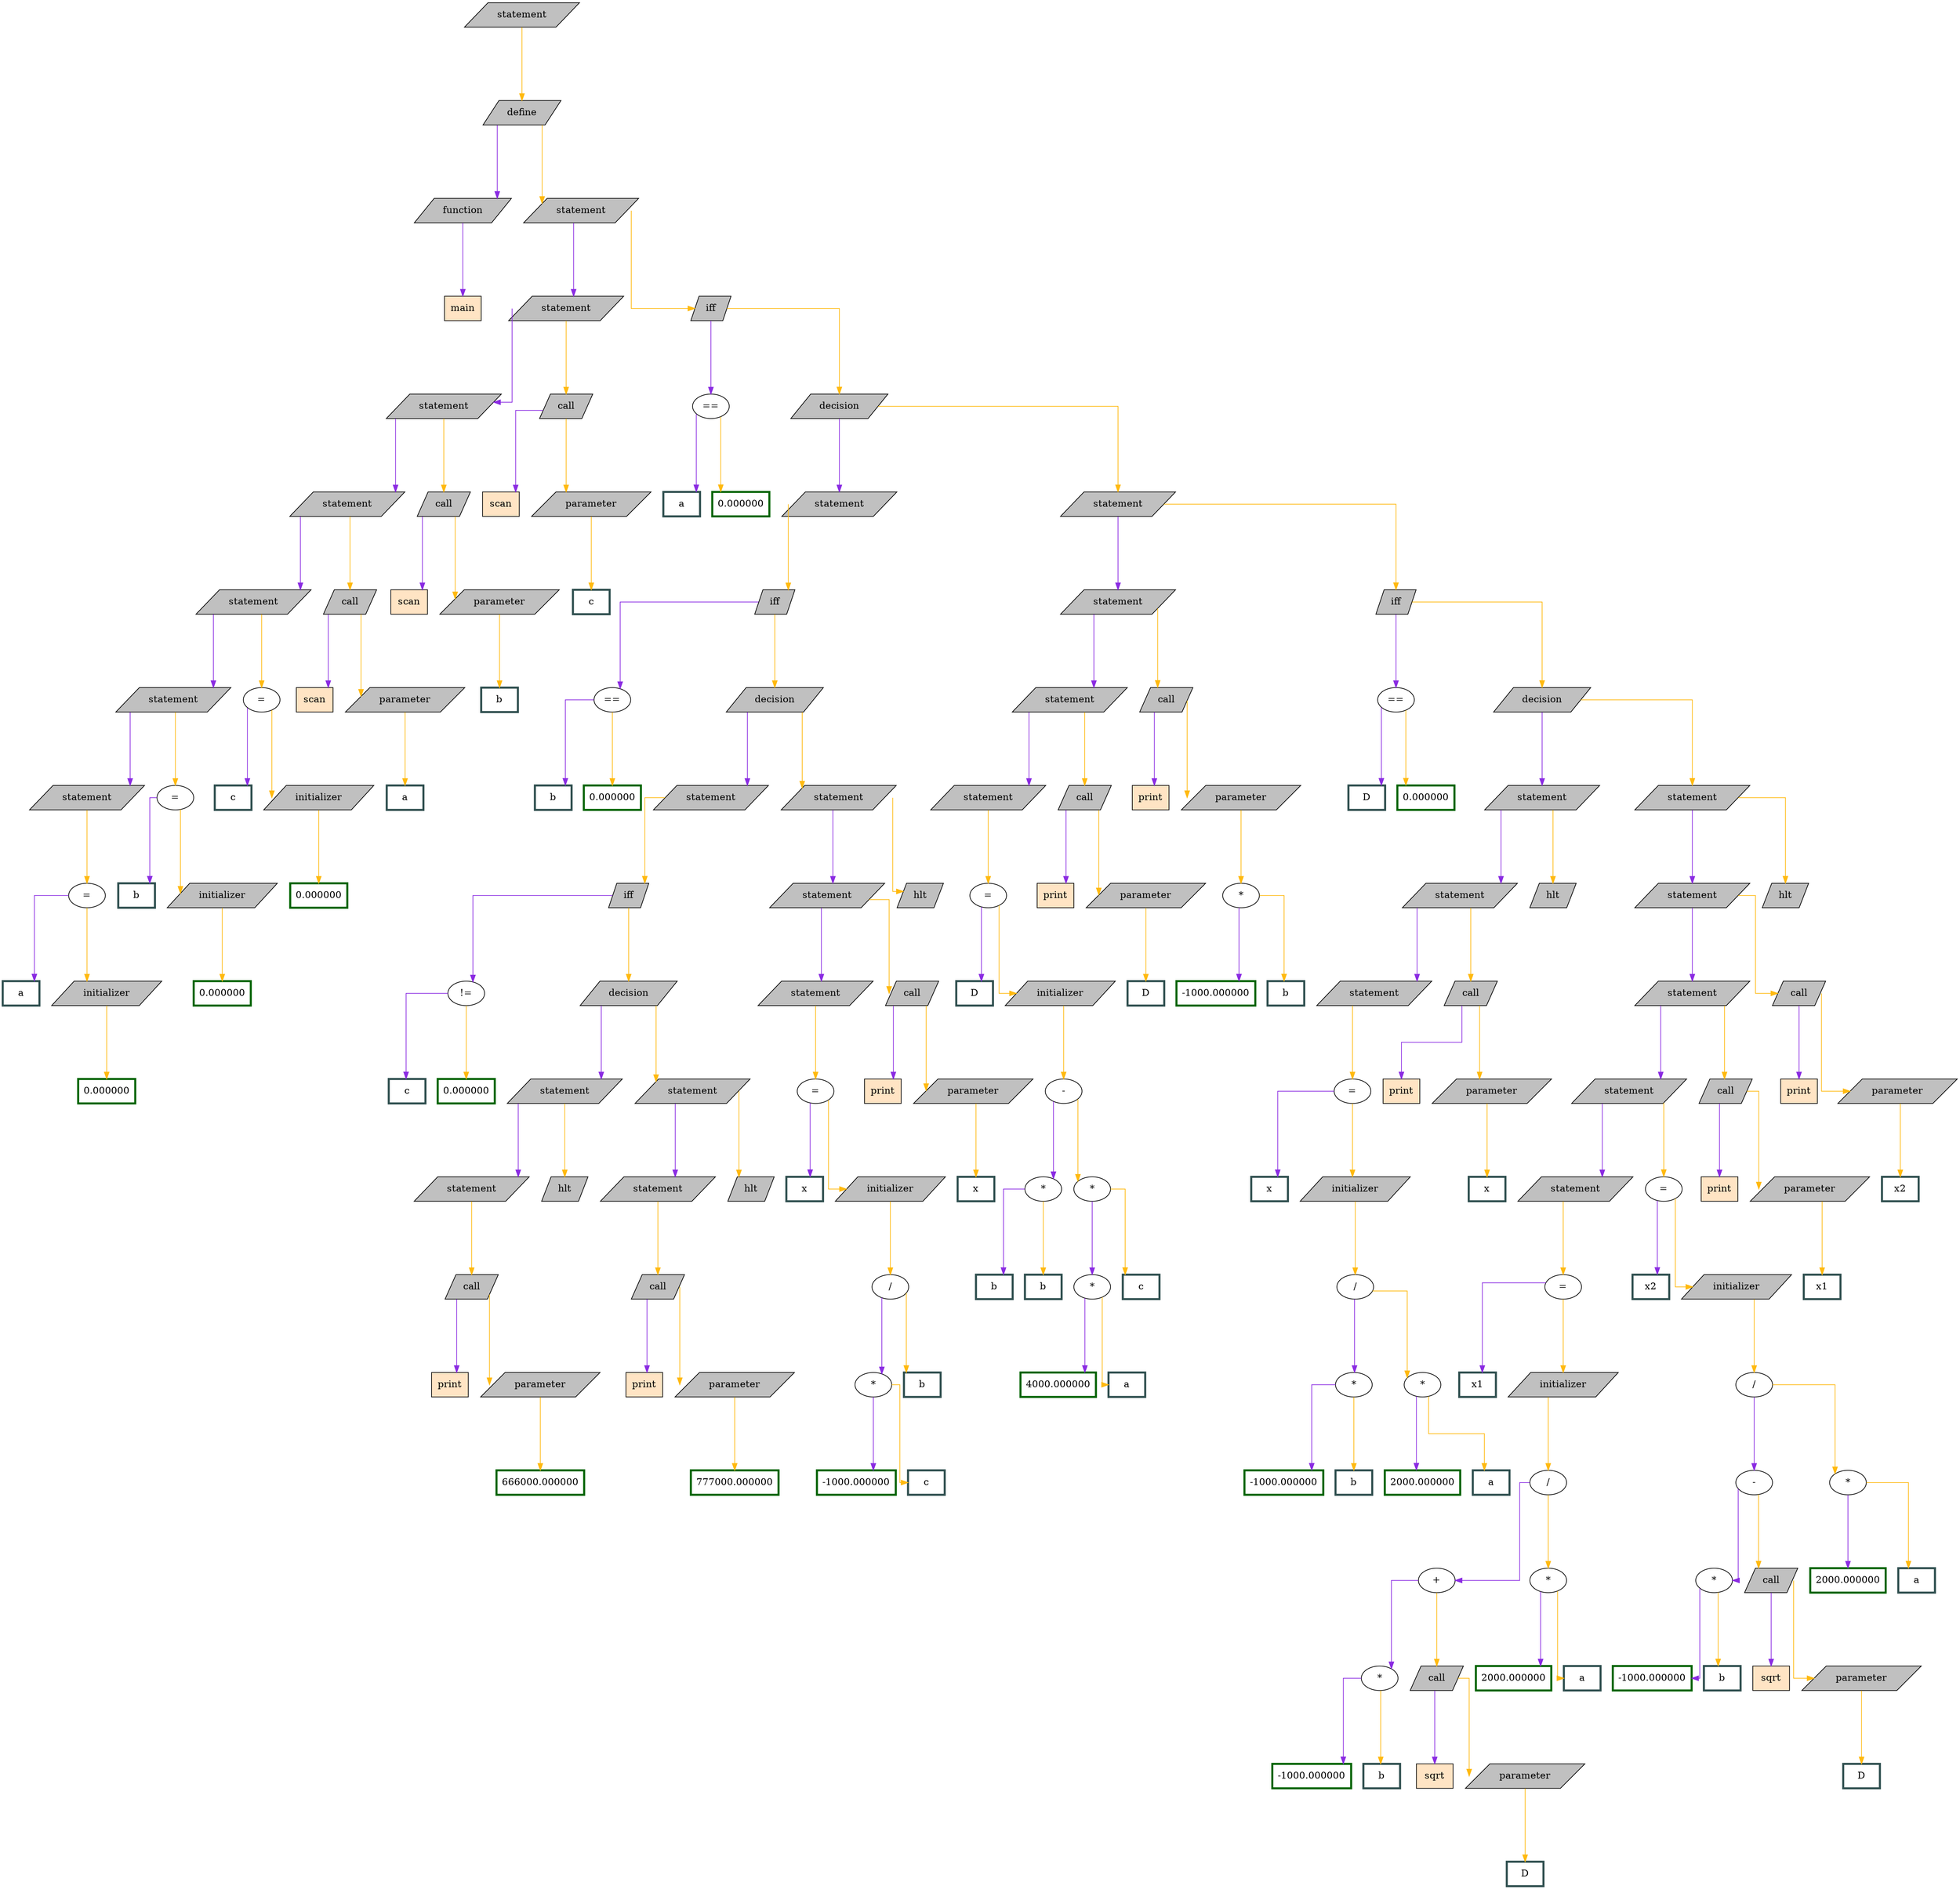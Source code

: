 digraph G{
  graph [dpi = 100];

  ranksep = 1.5;

  splines = ortho;

  node[shape = record];

	 node0x607000007fe0 [label="statement", shape=parallelogram, style=filled, fillcolor=silver];
	 node0x607000008050 [label="define", shape=parallelogram, style=filled, fillcolor=silver];
	 node0x6070000080c0 [label="function", shape=parallelogram, style=filled, fillcolor=silver];
	 node0x607000008130 [label="main", shape=polygon, style=filled, fillcolor=bisque];
	 node0x6070000081a0 [label="statement", shape=parallelogram, style=filled, fillcolor=silver];
	 node0x607000008210 [label="statement", shape=parallelogram, style=filled, fillcolor=silver];
	 node0x607000008280 [label="statement", shape=parallelogram, style=filled, fillcolor=silver];
	 node0x6070000082f0 [label="statement", shape=parallelogram, style=filled, fillcolor=silver];
	 node0x607000008360 [label="statement", shape=parallelogram, style=filled, fillcolor=silver];
	 node0x6070000083d0 [label="statement", shape=parallelogram, style=filled, fillcolor=silver];
	 node0x607000008440 [label="statement", shape=parallelogram, style=filled, fillcolor=silver];
	 node0x6070000084b0 [label="=", shape=oval];
	 node0x607000008520 [label="a", penwidth=3, shape=rect, color=darkslategray];
	 node0x607000008590 [label="initializer", shape=parallelogram, style=filled, fillcolor=silver];
	 node0x607000008600 [label="0.000000", penwidth=3, shape=rect, color=darkgreen];
	 node0x607000008670 [label="=", shape=oval];
	 node0x6070000086e0 [label="b", penwidth=3, shape=rect, color=darkslategray];
	 node0x607000008750 [label="initializer", shape=parallelogram, style=filled, fillcolor=silver];
	 node0x6070000087c0 [label="0.000000", penwidth=3, shape=rect, color=darkgreen];
	 node0x607000008830 [label="=", shape=oval];
	 node0x6070000088a0 [label="c", penwidth=3, shape=rect, color=darkslategray];
	 node0x607000008910 [label="initializer", shape=parallelogram, style=filled, fillcolor=silver];
	 node0x607000008980 [label="0.000000", penwidth=3, shape=rect, color=darkgreen];
	 node0x6070000089f0 [label="call", shape=parallelogram, style=filled, fillcolor=silver];
	 node0x607000008a60 [label="scan", shape=polygon, style=filled, fillcolor=bisque];
	 node0x607000008ad0 [label="parameter", shape=parallelogram, style=filled, fillcolor=silver];
	 node0x607000008b40 [label="a", penwidth=3, shape=rect, color=darkslategray];
	 node0x607000008bb0 [label="call", shape=parallelogram, style=filled, fillcolor=silver];
	 node0x607000008c20 [label="scan", shape=polygon, style=filled, fillcolor=bisque];
	 node0x607000008c90 [label="parameter", shape=parallelogram, style=filled, fillcolor=silver];
	 node0x607000008d00 [label="b", penwidth=3, shape=rect, color=darkslategray];
	 node0x607000008d70 [label="call", shape=parallelogram, style=filled, fillcolor=silver];
	 node0x607000008de0 [label="scan", shape=polygon, style=filled, fillcolor=bisque];
	 node0x607000008e50 [label="parameter", shape=parallelogram, style=filled, fillcolor=silver];
	 node0x607000008ec0 [label="c", penwidth=3, shape=rect, color=darkslategray];
	 node0x607000008f30 [label="iff", shape=parallelogram, style=filled, fillcolor=silver];
	 node0x607000008fa0 [label="==", shape=oval];
	 node0x607000009010 [label="a", penwidth=3, shape=rect, color=darkslategray];
	 node0x607000009080 [label="0.000000", penwidth=3, shape=rect, color=darkgreen];
	 node0x6070000090f0 [label="decision", shape=parallelogram, style=filled, fillcolor=silver];
	 node0x607000009160 [label="statement", shape=parallelogram, style=filled, fillcolor=silver];
	 node0x6070000091d0 [label="iff", shape=parallelogram, style=filled, fillcolor=silver];
	 node0x607000009240 [label="==", shape=oval];
	 node0x6070000092b0 [label="b", penwidth=3, shape=rect, color=darkslategray];
	 node0x607000009320 [label="0.000000", penwidth=3, shape=rect, color=darkgreen];
	 node0x607000009390 [label="decision", shape=parallelogram, style=filled, fillcolor=silver];
	 node0x607000009400 [label="statement", shape=parallelogram, style=filled, fillcolor=silver];
	 node0x607000009470 [label="iff", shape=parallelogram, style=filled, fillcolor=silver];
	 node0x6070000094e0 [label="!=", shape=oval];
	 node0x607000009550 [label="c", penwidth=3, shape=rect, color=darkslategray];
	 node0x6070000095c0 [label="0.000000", penwidth=3, shape=rect, color=darkgreen];
	 node0x607000009630 [label="decision", shape=parallelogram, style=filled, fillcolor=silver];
	 node0x6070000096a0 [label="statement", shape=parallelogram, style=filled, fillcolor=silver];
	 node0x607000009710 [label="statement", shape=parallelogram, style=filled, fillcolor=silver];
	 node0x607000009780 [label="call", shape=parallelogram, style=filled, fillcolor=silver];
	 node0x6070000097f0 [label="print", shape=polygon, style=filled, fillcolor=bisque];
	 node0x607000009860 [label="parameter", shape=parallelogram, style=filled, fillcolor=silver];
	 node0x6070000098d0 [label="666000.000000", penwidth=3, shape=rect, color=darkgreen];
	 node0x607000009940 [label="hlt", shape=parallelogram, style=filled, fillcolor=silver];
	 node0x6070000099b0 [label="statement", shape=parallelogram, style=filled, fillcolor=silver];
	 node0x607000009a20 [label="statement", shape=parallelogram, style=filled, fillcolor=silver];
	 node0x607000009a90 [label="call", shape=parallelogram, style=filled, fillcolor=silver];
	 node0x607000009b00 [label="print", shape=polygon, style=filled, fillcolor=bisque];
	 node0x607000009b70 [label="parameter", shape=parallelogram, style=filled, fillcolor=silver];
	 node0x607000009be0 [label="777000.000000", penwidth=3, shape=rect, color=darkgreen];
	 node0x607000009c50 [label="hlt", shape=parallelogram, style=filled, fillcolor=silver];
	 node0x607000009cc0 [label="statement", shape=parallelogram, style=filled, fillcolor=silver];
	 node0x607000009d30 [label="statement", shape=parallelogram, style=filled, fillcolor=silver];
	 node0x607000009da0 [label="statement", shape=parallelogram, style=filled, fillcolor=silver];
	 node0x607000009e10 [label="=", shape=oval];
	 node0x607000009e80 [label="x", penwidth=3, shape=rect, color=darkslategray];
	 node0x607000009ef0 [label="initializer", shape=parallelogram, style=filled, fillcolor=silver];
	 node0x607000009f60 [label="/", shape=oval];
	 node0x607000009fd0 [label="*", shape=oval];
	 node0x60700000a040 [label="-1000.000000", penwidth=3, shape=rect, color=darkgreen];
	 node0x60700000a0b0 [label="c", penwidth=3, shape=rect, color=darkslategray];
	 node0x60700000a120 [label="b", penwidth=3, shape=rect, color=darkslategray];
	 node0x60700000a190 [label="call", shape=parallelogram, style=filled, fillcolor=silver];
	 node0x60700000a200 [label="print", shape=polygon, style=filled, fillcolor=bisque];
	 node0x60700000a270 [label="parameter", shape=parallelogram, style=filled, fillcolor=silver];
	 node0x60700000a2e0 [label="x", penwidth=3, shape=rect, color=darkslategray];
	 node0x60700000a350 [label="hlt", shape=parallelogram, style=filled, fillcolor=silver];
	 node0x60700000a3c0 [label="statement", shape=parallelogram, style=filled, fillcolor=silver];
	 node0x60700000a430 [label="statement", shape=parallelogram, style=filled, fillcolor=silver];
	 node0x60700000a4a0 [label="statement", shape=parallelogram, style=filled, fillcolor=silver];
	 node0x60700000a510 [label="statement", shape=parallelogram, style=filled, fillcolor=silver];
	 node0x60700000a580 [label="=", shape=oval];
	 node0x60700000a5f0 [label="D", penwidth=3, shape=rect, color=darkslategray];
	 node0x60700000a660 [label="initializer", shape=parallelogram, style=filled, fillcolor=silver];
	 node0x60700000a6d0 [label="-", shape=oval];
	 node0x60700000a740 [label="*", shape=oval];
	 node0x60700000a7b0 [label="b", penwidth=3, shape=rect, color=darkslategray];
	 node0x60700000a820 [label="b", penwidth=3, shape=rect, color=darkslategray];
	 node0x60700000a890 [label="*", shape=oval];
	 node0x60700000a900 [label="*", shape=oval];
	 node0x60700000a970 [label="4000.000000", penwidth=3, shape=rect, color=darkgreen];
	 node0x60700000a9e0 [label="a", penwidth=3, shape=rect, color=darkslategray];
	 node0x60700000aa50 [label="c", penwidth=3, shape=rect, color=darkslategray];
	 node0x60700000aac0 [label="call", shape=parallelogram, style=filled, fillcolor=silver];
	 node0x60700000ab30 [label="print", shape=polygon, style=filled, fillcolor=bisque];
	 node0x60700000aba0 [label="parameter", shape=parallelogram, style=filled, fillcolor=silver];
	 node0x60700000ac10 [label="D", penwidth=3, shape=rect, color=darkslategray];
	 node0x60700000ac80 [label="call", shape=parallelogram, style=filled, fillcolor=silver];
	 node0x60700000acf0 [label="print", shape=polygon, style=filled, fillcolor=bisque];
	 node0x60700000ad60 [label="parameter", shape=parallelogram, style=filled, fillcolor=silver];
	 node0x60700000add0 [label="*", shape=oval];
	 node0x60700000ae40 [label="-1000.000000", penwidth=3, shape=rect, color=darkgreen];
	 node0x60700000aeb0 [label="b", penwidth=3, shape=rect, color=darkslategray];
	 node0x60700000af20 [label="iff", shape=parallelogram, style=filled, fillcolor=silver];
	 node0x60700000af90 [label="==", shape=oval];
	 node0x60700000b000 [label="D", penwidth=3, shape=rect, color=darkslategray];
	 node0x60700000b070 [label="0.000000", penwidth=3, shape=rect, color=darkgreen];
	 node0x60700000b0e0 [label="decision", shape=parallelogram, style=filled, fillcolor=silver];
	 node0x60700000b150 [label="statement", shape=parallelogram, style=filled, fillcolor=silver];
	 node0x60700000b1c0 [label="statement", shape=parallelogram, style=filled, fillcolor=silver];
	 node0x60700000b230 [label="statement", shape=parallelogram, style=filled, fillcolor=silver];
	 node0x60700000b2a0 [label="=", shape=oval];
	 node0x60700000b310 [label="x", penwidth=3, shape=rect, color=darkslategray];
	 node0x60700000b380 [label="initializer", shape=parallelogram, style=filled, fillcolor=silver];
	 node0x60700000b3f0 [label="/", shape=oval];
	 node0x60700000b460 [label="*", shape=oval];
	 node0x60700000b4d0 [label="-1000.000000", penwidth=3, shape=rect, color=darkgreen];
	 node0x60700000b540 [label="b", penwidth=3, shape=rect, color=darkslategray];
	 node0x60700000b5b0 [label="*", shape=oval];
	 node0x60700000b620 [label="2000.000000", penwidth=3, shape=rect, color=darkgreen];
	 node0x60700000b690 [label="a", penwidth=3, shape=rect, color=darkslategray];
	 node0x60700000b700 [label="call", shape=parallelogram, style=filled, fillcolor=silver];
	 node0x60700000b770 [label="print", shape=polygon, style=filled, fillcolor=bisque];
	 node0x60700000b7e0 [label="parameter", shape=parallelogram, style=filled, fillcolor=silver];
	 node0x60700000b850 [label="x", penwidth=3, shape=rect, color=darkslategray];
	 node0x60700000b8c0 [label="hlt", shape=parallelogram, style=filled, fillcolor=silver];
	 node0x60700000b930 [label="statement", shape=parallelogram, style=filled, fillcolor=silver];
	 node0x60700000b9a0 [label="statement", shape=parallelogram, style=filled, fillcolor=silver];
	 node0x60700000ba10 [label="statement", shape=parallelogram, style=filled, fillcolor=silver];
	 node0x60700000ba80 [label="statement", shape=parallelogram, style=filled, fillcolor=silver];
	 node0x60700000baf0 [label="statement", shape=parallelogram, style=filled, fillcolor=silver];
	 node0x60700000bb60 [label="=", shape=oval];
	 node0x60700000bbd0 [label="x1", penwidth=3, shape=rect, color=darkslategray];
	 node0x60700000bc40 [label="initializer", shape=parallelogram, style=filled, fillcolor=silver];
	 node0x60700000bcb0 [label="/", shape=oval];
	 node0x60700000bd20 [label="+", shape=oval];
	 node0x60700000bd90 [label="*", shape=oval];
	 node0x60700000be00 [label="-1000.000000", penwidth=3, shape=rect, color=darkgreen];
	 node0x60700000be70 [label="b", penwidth=3, shape=rect, color=darkslategray];
	 node0x60700000bee0 [label="call", shape=parallelogram, style=filled, fillcolor=silver];
	 node0x60700000bf50 [label="sqrt", shape=polygon, style=filled, fillcolor=bisque];
	 node0x60700000bfc0 [label="parameter", shape=parallelogram, style=filled, fillcolor=silver];
	 node0x60700000c030 [label="D", penwidth=3, shape=rect, color=darkslategray];
	 node0x60700000c0a0 [label="*", shape=oval];
	 node0x60700000c110 [label="2000.000000", penwidth=3, shape=rect, color=darkgreen];
	 node0x60700000c180 [label="a", penwidth=3, shape=rect, color=darkslategray];
	 node0x60700000c1f0 [label="=", shape=oval];
	 node0x60700000c260 [label="x2", penwidth=3, shape=rect, color=darkslategray];
	 node0x60700000c2d0 [label="initializer", shape=parallelogram, style=filled, fillcolor=silver];
	 node0x60700000c340 [label="/", shape=oval];
	 node0x60700000c3b0 [label="-", shape=oval];
	 node0x60700000c420 [label="*", shape=oval];
	 node0x60700000c490 [label="-1000.000000", penwidth=3, shape=rect, color=darkgreen];
	 node0x60700000c500 [label="b", penwidth=3, shape=rect, color=darkslategray];
	 node0x60700000c570 [label="call", shape=parallelogram, style=filled, fillcolor=silver];
	 node0x60700000c5e0 [label="sqrt", shape=polygon, style=filled, fillcolor=bisque];
	 node0x60700000c650 [label="parameter", shape=parallelogram, style=filled, fillcolor=silver];
	 node0x60700000c6c0 [label="D", penwidth=3, shape=rect, color=darkslategray];
	 node0x60700000c730 [label="*", shape=oval];
	 node0x60700000c7a0 [label="2000.000000", penwidth=3, shape=rect, color=darkgreen];
	 node0x60700000c810 [label="a", penwidth=3, shape=rect, color=darkslategray];
	 node0x60700000c880 [label="call", shape=parallelogram, style=filled, fillcolor=silver];
	 node0x60700000c8f0 [label="print", shape=polygon, style=filled, fillcolor=bisque];
	 node0x60700000c960 [label="parameter", shape=parallelogram, style=filled, fillcolor=silver];
	 node0x60700000c9d0 [label="x1", penwidth=3, shape=rect, color=darkslategray];
	 node0x60700000ca40 [label="call", shape=parallelogram, style=filled, fillcolor=silver];
	 node0x60700000cab0 [label="print", shape=polygon, style=filled, fillcolor=bisque];
	 node0x60700000cb20 [label="parameter", shape=parallelogram, style=filled, fillcolor=silver];
	 node0x60700000cb90 [label="x2", penwidth=3, shape=rect, color=darkslategray];
	 node0x60700000cc00 [label="hlt", shape=parallelogram, style=filled, fillcolor=silver];
	 node0x607000007fe0 -> node0x607000008050 [color = darkgoldenrod1];
	 node0x607000008050 -> node0x6070000080c0 [color = blueviolet];
	 node0x6070000080c0 -> node0x607000008130 [color = blueviolet];
	 node0x607000008050 -> node0x6070000081a0 [color = darkgoldenrod1];
	 node0x6070000081a0 -> node0x607000008210 [color = blueviolet];
	 node0x607000008210 -> node0x607000008280 [color = blueviolet];
	 node0x607000008280 -> node0x6070000082f0 [color = blueviolet];
	 node0x6070000082f0 -> node0x607000008360 [color = blueviolet];
	 node0x607000008360 -> node0x6070000083d0 [color = blueviolet];
	 node0x6070000083d0 -> node0x607000008440 [color = blueviolet];
	 node0x607000008440 -> node0x6070000084b0 [color = darkgoldenrod1];
	 node0x6070000084b0 -> node0x607000008520 [color = blueviolet];
	 node0x6070000084b0 -> node0x607000008590 [color = darkgoldenrod1];
	 node0x607000008590 -> node0x607000008600 [color = darkgoldenrod1];
	 node0x6070000083d0 -> node0x607000008670 [color = darkgoldenrod1];
	 node0x607000008670 -> node0x6070000086e0 [color = blueviolet];
	 node0x607000008670 -> node0x607000008750 [color = darkgoldenrod1];
	 node0x607000008750 -> node0x6070000087c0 [color = darkgoldenrod1];
	 node0x607000008360 -> node0x607000008830 [color = darkgoldenrod1];
	 node0x607000008830 -> node0x6070000088a0 [color = blueviolet];
	 node0x607000008830 -> node0x607000008910 [color = darkgoldenrod1];
	 node0x607000008910 -> node0x607000008980 [color = darkgoldenrod1];
	 node0x6070000082f0 -> node0x6070000089f0 [color = darkgoldenrod1];
	 node0x6070000089f0 -> node0x607000008a60 [color = blueviolet];
	 node0x6070000089f0 -> node0x607000008ad0 [color = darkgoldenrod1];
	 node0x607000008ad0 -> node0x607000008b40 [color = darkgoldenrod1];
	 node0x607000008280 -> node0x607000008bb0 [color = darkgoldenrod1];
	 node0x607000008bb0 -> node0x607000008c20 [color = blueviolet];
	 node0x607000008bb0 -> node0x607000008c90 [color = darkgoldenrod1];
	 node0x607000008c90 -> node0x607000008d00 [color = darkgoldenrod1];
	 node0x607000008210 -> node0x607000008d70 [color = darkgoldenrod1];
	 node0x607000008d70 -> node0x607000008de0 [color = blueviolet];
	 node0x607000008d70 -> node0x607000008e50 [color = darkgoldenrod1];
	 node0x607000008e50 -> node0x607000008ec0 [color = darkgoldenrod1];
	 node0x6070000081a0 -> node0x607000008f30 [color = darkgoldenrod1];
	 node0x607000008f30 -> node0x607000008fa0 [color = blueviolet];
	 node0x607000008fa0 -> node0x607000009010 [color = blueviolet];
	 node0x607000008fa0 -> node0x607000009080 [color = darkgoldenrod1];
	 node0x607000008f30 -> node0x6070000090f0 [color = darkgoldenrod1];
	 node0x6070000090f0 -> node0x607000009160 [color = blueviolet];
	 node0x607000009160 -> node0x6070000091d0 [color = darkgoldenrod1];
	 node0x6070000091d0 -> node0x607000009240 [color = blueviolet];
	 node0x607000009240 -> node0x6070000092b0 [color = blueviolet];
	 node0x607000009240 -> node0x607000009320 [color = darkgoldenrod1];
	 node0x6070000091d0 -> node0x607000009390 [color = darkgoldenrod1];
	 node0x607000009390 -> node0x607000009400 [color = blueviolet];
	 node0x607000009400 -> node0x607000009470 [color = darkgoldenrod1];
	 node0x607000009470 -> node0x6070000094e0 [color = blueviolet];
	 node0x6070000094e0 -> node0x607000009550 [color = blueviolet];
	 node0x6070000094e0 -> node0x6070000095c0 [color = darkgoldenrod1];
	 node0x607000009470 -> node0x607000009630 [color = darkgoldenrod1];
	 node0x607000009630 -> node0x6070000096a0 [color = blueviolet];
	 node0x6070000096a0 -> node0x607000009710 [color = blueviolet];
	 node0x607000009710 -> node0x607000009780 [color = darkgoldenrod1];
	 node0x607000009780 -> node0x6070000097f0 [color = blueviolet];
	 node0x607000009780 -> node0x607000009860 [color = darkgoldenrod1];
	 node0x607000009860 -> node0x6070000098d0 [color = darkgoldenrod1];
	 node0x6070000096a0 -> node0x607000009940 [color = darkgoldenrod1];
	 node0x607000009630 -> node0x6070000099b0 [color = darkgoldenrod1];
	 node0x6070000099b0 -> node0x607000009a20 [color = blueviolet];
	 node0x607000009a20 -> node0x607000009a90 [color = darkgoldenrod1];
	 node0x607000009a90 -> node0x607000009b00 [color = blueviolet];
	 node0x607000009a90 -> node0x607000009b70 [color = darkgoldenrod1];
	 node0x607000009b70 -> node0x607000009be0 [color = darkgoldenrod1];
	 node0x6070000099b0 -> node0x607000009c50 [color = darkgoldenrod1];
	 node0x607000009390 -> node0x607000009cc0 [color = darkgoldenrod1];
	 node0x607000009cc0 -> node0x607000009d30 [color = blueviolet];
	 node0x607000009d30 -> node0x607000009da0 [color = blueviolet];
	 node0x607000009da0 -> node0x607000009e10 [color = darkgoldenrod1];
	 node0x607000009e10 -> node0x607000009e80 [color = blueviolet];
	 node0x607000009e10 -> node0x607000009ef0 [color = darkgoldenrod1];
	 node0x607000009ef0 -> node0x607000009f60 [color = darkgoldenrod1];
	 node0x607000009f60 -> node0x607000009fd0 [color = blueviolet];
	 node0x607000009fd0 -> node0x60700000a040 [color = blueviolet];
	 node0x607000009fd0 -> node0x60700000a0b0 [color = darkgoldenrod1];
	 node0x607000009f60 -> node0x60700000a120 [color = darkgoldenrod1];
	 node0x607000009d30 -> node0x60700000a190 [color = darkgoldenrod1];
	 node0x60700000a190 -> node0x60700000a200 [color = blueviolet];
	 node0x60700000a190 -> node0x60700000a270 [color = darkgoldenrod1];
	 node0x60700000a270 -> node0x60700000a2e0 [color = darkgoldenrod1];
	 node0x607000009cc0 -> node0x60700000a350 [color = darkgoldenrod1];
	 node0x6070000090f0 -> node0x60700000a3c0 [color = darkgoldenrod1];
	 node0x60700000a3c0 -> node0x60700000a430 [color = blueviolet];
	 node0x60700000a430 -> node0x60700000a4a0 [color = blueviolet];
	 node0x60700000a4a0 -> node0x60700000a510 [color = blueviolet];
	 node0x60700000a510 -> node0x60700000a580 [color = darkgoldenrod1];
	 node0x60700000a580 -> node0x60700000a5f0 [color = blueviolet];
	 node0x60700000a580 -> node0x60700000a660 [color = darkgoldenrod1];
	 node0x60700000a660 -> node0x60700000a6d0 [color = darkgoldenrod1];
	 node0x60700000a6d0 -> node0x60700000a740 [color = blueviolet];
	 node0x60700000a740 -> node0x60700000a7b0 [color = blueviolet];
	 node0x60700000a740 -> node0x60700000a820 [color = darkgoldenrod1];
	 node0x60700000a6d0 -> node0x60700000a890 [color = darkgoldenrod1];
	 node0x60700000a890 -> node0x60700000a900 [color = blueviolet];
	 node0x60700000a900 -> node0x60700000a970 [color = blueviolet];
	 node0x60700000a900 -> node0x60700000a9e0 [color = darkgoldenrod1];
	 node0x60700000a890 -> node0x60700000aa50 [color = darkgoldenrod1];
	 node0x60700000a4a0 -> node0x60700000aac0 [color = darkgoldenrod1];
	 node0x60700000aac0 -> node0x60700000ab30 [color = blueviolet];
	 node0x60700000aac0 -> node0x60700000aba0 [color = darkgoldenrod1];
	 node0x60700000aba0 -> node0x60700000ac10 [color = darkgoldenrod1];
	 node0x60700000a430 -> node0x60700000ac80 [color = darkgoldenrod1];
	 node0x60700000ac80 -> node0x60700000acf0 [color = blueviolet];
	 node0x60700000ac80 -> node0x60700000ad60 [color = darkgoldenrod1];
	 node0x60700000ad60 -> node0x60700000add0 [color = darkgoldenrod1];
	 node0x60700000add0 -> node0x60700000ae40 [color = blueviolet];
	 node0x60700000add0 -> node0x60700000aeb0 [color = darkgoldenrod1];
	 node0x60700000a3c0 -> node0x60700000af20 [color = darkgoldenrod1];
	 node0x60700000af20 -> node0x60700000af90 [color = blueviolet];
	 node0x60700000af90 -> node0x60700000b000 [color = blueviolet];
	 node0x60700000af90 -> node0x60700000b070 [color = darkgoldenrod1];
	 node0x60700000af20 -> node0x60700000b0e0 [color = darkgoldenrod1];
	 node0x60700000b0e0 -> node0x60700000b150 [color = blueviolet];
	 node0x60700000b150 -> node0x60700000b1c0 [color = blueviolet];
	 node0x60700000b1c0 -> node0x60700000b230 [color = blueviolet];
	 node0x60700000b230 -> node0x60700000b2a0 [color = darkgoldenrod1];
	 node0x60700000b2a0 -> node0x60700000b310 [color = blueviolet];
	 node0x60700000b2a0 -> node0x60700000b380 [color = darkgoldenrod1];
	 node0x60700000b380 -> node0x60700000b3f0 [color = darkgoldenrod1];
	 node0x60700000b3f0 -> node0x60700000b460 [color = blueviolet];
	 node0x60700000b460 -> node0x60700000b4d0 [color = blueviolet];
	 node0x60700000b460 -> node0x60700000b540 [color = darkgoldenrod1];
	 node0x60700000b3f0 -> node0x60700000b5b0 [color = darkgoldenrod1];
	 node0x60700000b5b0 -> node0x60700000b620 [color = blueviolet];
	 node0x60700000b5b0 -> node0x60700000b690 [color = darkgoldenrod1];
	 node0x60700000b1c0 -> node0x60700000b700 [color = darkgoldenrod1];
	 node0x60700000b700 -> node0x60700000b770 [color = blueviolet];
	 node0x60700000b700 -> node0x60700000b7e0 [color = darkgoldenrod1];
	 node0x60700000b7e0 -> node0x60700000b850 [color = darkgoldenrod1];
	 node0x60700000b150 -> node0x60700000b8c0 [color = darkgoldenrod1];
	 node0x60700000b0e0 -> node0x60700000b930 [color = darkgoldenrod1];
	 node0x60700000b930 -> node0x60700000b9a0 [color = blueviolet];
	 node0x60700000b9a0 -> node0x60700000ba10 [color = blueviolet];
	 node0x60700000ba10 -> node0x60700000ba80 [color = blueviolet];
	 node0x60700000ba80 -> node0x60700000baf0 [color = blueviolet];
	 node0x60700000baf0 -> node0x60700000bb60 [color = darkgoldenrod1];
	 node0x60700000bb60 -> node0x60700000bbd0 [color = blueviolet];
	 node0x60700000bb60 -> node0x60700000bc40 [color = darkgoldenrod1];
	 node0x60700000bc40 -> node0x60700000bcb0 [color = darkgoldenrod1];
	 node0x60700000bcb0 -> node0x60700000bd20 [color = blueviolet];
	 node0x60700000bd20 -> node0x60700000bd90 [color = blueviolet];
	 node0x60700000bd90 -> node0x60700000be00 [color = blueviolet];
	 node0x60700000bd90 -> node0x60700000be70 [color = darkgoldenrod1];
	 node0x60700000bd20 -> node0x60700000bee0 [color = darkgoldenrod1];
	 node0x60700000bee0 -> node0x60700000bf50 [color = blueviolet];
	 node0x60700000bee0 -> node0x60700000bfc0 [color = darkgoldenrod1];
	 node0x60700000bfc0 -> node0x60700000c030 [color = darkgoldenrod1];
	 node0x60700000bcb0 -> node0x60700000c0a0 [color = darkgoldenrod1];
	 node0x60700000c0a0 -> node0x60700000c110 [color = blueviolet];
	 node0x60700000c0a0 -> node0x60700000c180 [color = darkgoldenrod1];
	 node0x60700000ba80 -> node0x60700000c1f0 [color = darkgoldenrod1];
	 node0x60700000c1f0 -> node0x60700000c260 [color = blueviolet];
	 node0x60700000c1f0 -> node0x60700000c2d0 [color = darkgoldenrod1];
	 node0x60700000c2d0 -> node0x60700000c340 [color = darkgoldenrod1];
	 node0x60700000c340 -> node0x60700000c3b0 [color = blueviolet];
	 node0x60700000c3b0 -> node0x60700000c420 [color = blueviolet];
	 node0x60700000c420 -> node0x60700000c490 [color = blueviolet];
	 node0x60700000c420 -> node0x60700000c500 [color = darkgoldenrod1];
	 node0x60700000c3b0 -> node0x60700000c570 [color = darkgoldenrod1];
	 node0x60700000c570 -> node0x60700000c5e0 [color = blueviolet];
	 node0x60700000c570 -> node0x60700000c650 [color = darkgoldenrod1];
	 node0x60700000c650 -> node0x60700000c6c0 [color = darkgoldenrod1];
	 node0x60700000c340 -> node0x60700000c730 [color = darkgoldenrod1];
	 node0x60700000c730 -> node0x60700000c7a0 [color = blueviolet];
	 node0x60700000c730 -> node0x60700000c810 [color = darkgoldenrod1];
	 node0x60700000ba10 -> node0x60700000c880 [color = darkgoldenrod1];
	 node0x60700000c880 -> node0x60700000c8f0 [color = blueviolet];
	 node0x60700000c880 -> node0x60700000c960 [color = darkgoldenrod1];
	 node0x60700000c960 -> node0x60700000c9d0 [color = darkgoldenrod1];
	 node0x60700000b9a0 -> node0x60700000ca40 [color = darkgoldenrod1];
	 node0x60700000ca40 -> node0x60700000cab0 [color = blueviolet];
	 node0x60700000ca40 -> node0x60700000cb20 [color = darkgoldenrod1];
	 node0x60700000cb20 -> node0x60700000cb90 [color = darkgoldenrod1];
	 node0x60700000b930 -> node0x60700000cc00 [color = darkgoldenrod1];
}
